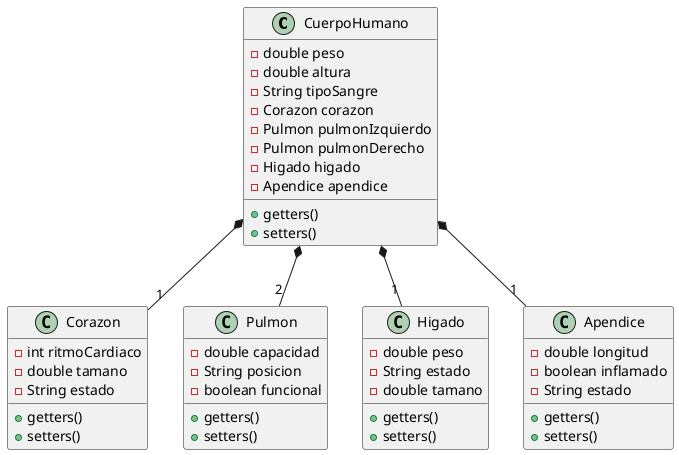@startuml
class CuerpoHumano {
  -double peso
  -double altura
  -String tipoSangre
  -Corazon corazon
  -Pulmon pulmonIzquierdo
  -Pulmon pulmonDerecho
  -Higado higado
  -Apendice apendice
  +getters()
  +setters()
}

class Corazon {
  -int ritmoCardiaco
  -double tamano
  -String estado
  +getters()
  +setters()
}

class Pulmon {
  -double capacidad
  -String posicion
  -boolean funcional
  +getters()
  +setters()
}

class Higado {
  -double peso
  -String estado
  -double tamano
  +getters()
  +setters()
}

class Apendice {
  -double longitud
  -boolean inflamado
  -String estado
  +getters()
  +setters()
}

CuerpoHumano *-- "1" Corazon
CuerpoHumano *-- "2" Pulmon
CuerpoHumano *-- "1" Higado
CuerpoHumano *-- "1" Apendice
@enduml